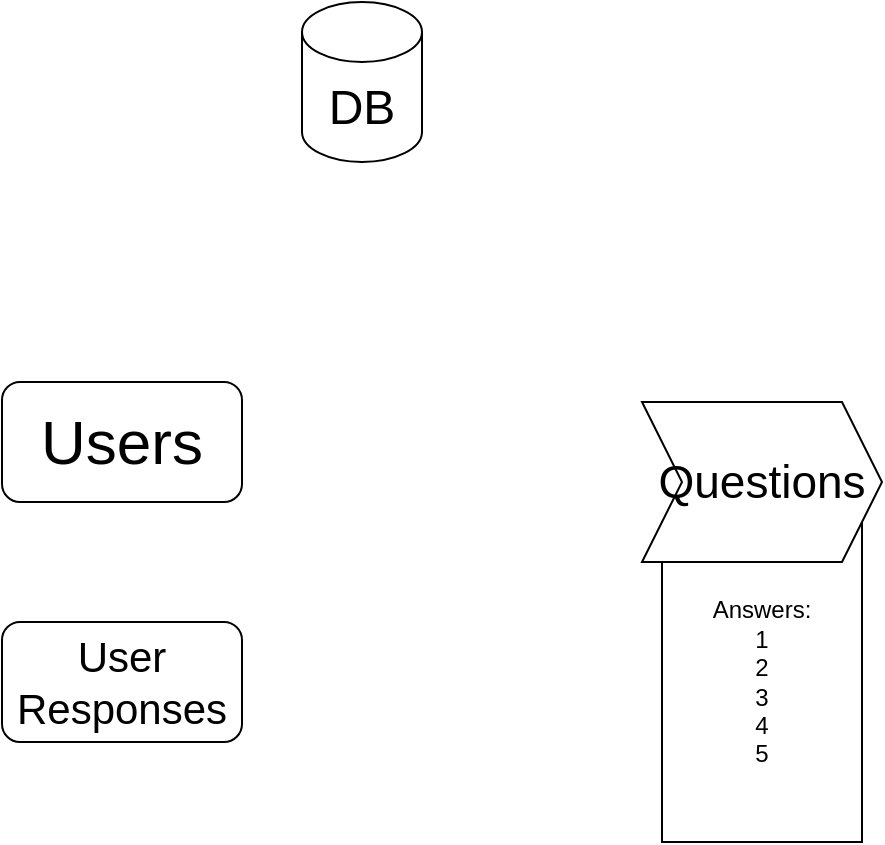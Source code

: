 <mxfile version="22.0.8" type="github">
  <diagram name="Page-1" id="rHf-2g9ayCuJwLOaAUa7">
    <mxGraphModel dx="1467" dy="878" grid="1" gridSize="10" guides="1" tooltips="1" connect="1" arrows="1" fold="1" page="1" pageScale="1" pageWidth="850" pageHeight="1100" math="0" shadow="0">
      <root>
        <mxCell id="0" />
        <mxCell id="1" parent="0" />
        <mxCell id="Ogc9YGwoQ0WArNv0BePN-1" value="&lt;font style=&quot;font-size: 31px;&quot;&gt;Users&lt;/font&gt;" style="rounded=1;whiteSpace=wrap;html=1;" vertex="1" parent="1">
          <mxGeometry x="150" y="270" width="120" height="60" as="geometry" />
        </mxCell>
        <mxCell id="Ogc9YGwoQ0WArNv0BePN-2" value="&lt;font style=&quot;font-size: 21px;&quot;&gt;User Responses&lt;/font&gt;" style="rounded=1;whiteSpace=wrap;html=1;" vertex="1" parent="1">
          <mxGeometry x="150" y="390" width="120" height="60" as="geometry" />
        </mxCell>
        <mxCell id="Ogc9YGwoQ0WArNv0BePN-4" value="&lt;font style=&quot;font-size: 24px;&quot;&gt;DB&lt;/font&gt;" style="shape=cylinder3;whiteSpace=wrap;html=1;boundedLbl=1;backgroundOutline=1;size=15;" vertex="1" parent="1">
          <mxGeometry x="300" y="80" width="60" height="80" as="geometry" />
        </mxCell>
        <mxCell id="Ogc9YGwoQ0WArNv0BePN-6" value="" style="group" vertex="1" connectable="0" parent="1">
          <mxGeometry x="470" y="280" width="120" height="220" as="geometry" />
        </mxCell>
        <mxCell id="Ogc9YGwoQ0WArNv0BePN-5" value="Answers:&lt;br&gt;1&lt;br&gt;2&lt;br&gt;3&lt;br&gt;4&lt;br&gt;5" style="rounded=0;whiteSpace=wrap;html=1;" vertex="1" parent="Ogc9YGwoQ0WArNv0BePN-6">
          <mxGeometry x="10" y="60" width="100" height="160" as="geometry" />
        </mxCell>
        <mxCell id="Ogc9YGwoQ0WArNv0BePN-3" value="&lt;font style=&quot;font-size: 23px;&quot;&gt;Questions&lt;/font&gt;" style="shape=step;perimeter=stepPerimeter;whiteSpace=wrap;html=1;fixedSize=1;" vertex="1" parent="Ogc9YGwoQ0WArNv0BePN-6">
          <mxGeometry width="120" height="80" as="geometry" />
        </mxCell>
      </root>
    </mxGraphModel>
  </diagram>
</mxfile>
